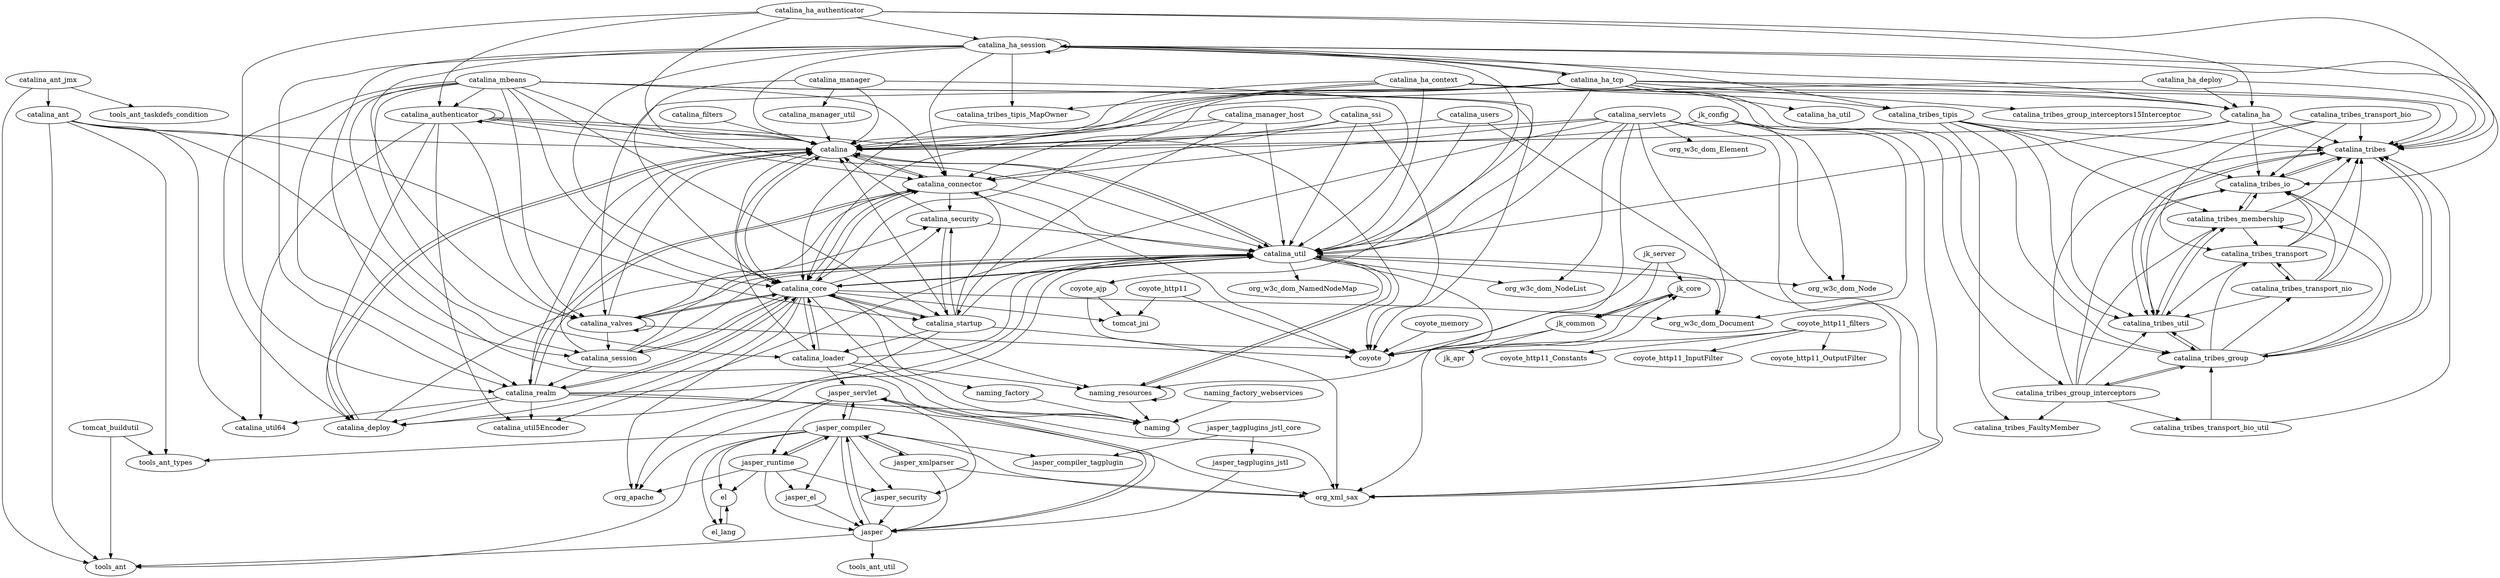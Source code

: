 digraph {
catalina_ant -> catalina
catalina_ant -> catalina_startup
catalina_ant -> catalina_util64
catalina_ant_jmx -> catalina_ant
catalina_ant_jmx -> tools_ant
catalina_ant_jmx -> tools_ant_taskdefs_condition
catalina_ant -> org_xml_sax
catalina_ant -> tools_ant
catalina_ant -> tools_ant_types
catalina_authenticator -> catalina
catalina_authenticator -> catalina_authenticator
catalina_authenticator -> catalina_connector
catalina_authenticator -> catalina_deploy
catalina_authenticator -> catalina_util
catalina_authenticator -> catalina_util5Encoder
catalina_authenticator -> catalina_util64
catalina_authenticator -> catalina_valves
catalina_authenticator -> coyote
catalina -> catalina_connector
catalina -> catalina_core
catalina -> catalina_deploy
catalina -> catalina_util
catalina_connector -> catalina
catalina_connector -> catalina_core
catalina_connector -> catalina_realm
catalina_connector -> catalina_security
catalina_connector -> catalina_util
catalina_connector -> coyote
catalina_core -> catalina
catalina_core -> catalina_connector
catalina_core -> catalina_deploy
catalina_core -> catalina_loader
catalina_core -> catalina_realm
catalina_core -> catalina_security
catalina_core -> catalina_session
catalina_core -> catalina_startup
catalina_core -> catalina_util
catalina_core -> catalina_valves
catalina_core -> naming
catalina_core -> naming_factory
catalina_core -> naming_resources
catalina_core -> org_apache
catalina_core -> org_w3c_dom_Document
catalina_core -> tomcat_jni
catalina_deploy -> catalina
catalina_deploy -> catalina_util
catalina_filters -> catalina
catalina_ha_authenticator -> catalina
catalina_ha_authenticator -> catalina_authenticator
catalina_ha_authenticator -> catalina_ha
catalina_ha_authenticator -> catalina_ha_session
catalina_ha_authenticator -> catalina_realm
catalina_ha_authenticator -> catalina_tribes
catalina_ha -> catalina
catalina_ha -> catalina_tribes
catalina_ha -> catalina_tribes_io
catalina_ha -> catalina_util
catalina_ha_context -> catalina
catalina_ha_context -> catalina_core
catalina_ha_context -> catalina_ha
catalina_ha_context -> catalina_tribes
catalina_ha_context -> catalina_tribes_tipis
catalina_ha_context -> catalina_tribes_tipis_MapOwner
catalina_ha_context -> catalina_util
catalina_ha_deploy -> catalina
catalina_ha_deploy -> catalina_ha
catalina_ha_deploy -> catalina_tribes
catalina_ha_session -> catalina
catalina_ha_session -> catalina_connector
catalina_ha_session -> catalina_core
catalina_ha_session -> catalina_ha
catalina_ha_session -> catalina_ha_session
catalina_ha_session -> catalina_ha_tcp
catalina_ha_session -> catalina_realm
catalina_ha_session -> catalina_session
catalina_ha_session -> catalina_tribes
catalina_ha_session -> catalina_tribes_io
catalina_ha_session -> catalina_tribes_tipis
catalina_ha_session -> catalina_tribes_tipis_MapOwner
catalina_ha_session -> catalina_util
catalina_ha_session -> catalina_valves
catalina_ha_tcp -> catalina
catalina_ha_tcp -> catalina_connector
catalina_ha_tcp -> catalina_core
catalina_ha_tcp -> catalina_ha
catalina_ha_tcp -> catalina_ha_session
catalina_ha_tcp -> catalina_ha_util
catalina_ha_tcp -> catalina_tribes
catalina_ha_tcp -> catalina_tribes_group
catalina_ha_tcp -> catalina_tribes_group_interceptors
catalina_ha_tcp -> catalina_tribes_group_interceptors15Interceptor
catalina_ha_tcp -> catalina_util
catalina_ha_tcp -> catalina_valves
catalina_loader -> catalina
catalina_loader -> catalina_core
catalina_loader -> catalina_util
catalina_loader -> jasper_servlet
catalina_loader -> naming
catalina_loader -> naming_resources
catalina_manager -> catalina
catalina_manager -> catalina_core
catalina_manager -> catalina_manager_util
catalina_manager -> catalina_util
catalina_manager_host -> catalina
catalina_manager_host -> catalina_core
catalina_manager_host -> catalina_startup
catalina_manager_host -> catalina_util
catalina_manager_util -> catalina
catalina_mbeans -> catalina
catalina_mbeans -> catalina_authenticator
catalina_mbeans -> catalina_connector
catalina_mbeans -> catalina_core
catalina_mbeans -> catalina_deploy
catalina_mbeans -> catalina_loader
catalina_mbeans -> catalina_realm
catalina_mbeans -> catalina_session
catalina_mbeans -> catalina_startup
catalina_mbeans -> catalina_valves
catalina_mbeans -> coyote
catalina_mbeans -> coyote_ajp
catalina_realm -> catalina
catalina_realm -> catalina_connector
catalina_realm -> catalina_core
catalina_realm -> catalina_deploy
catalina_realm -> catalina_util
catalina_realm -> catalina_util5Encoder
catalina_realm -> catalina_util64
catalina_realm -> naming
catalina_realm -> org_xml_sax
catalina_security -> catalina
catalina_security -> catalina_startup
catalina_security -> catalina_util
catalina_servlets -> catalina
catalina_servlets -> catalina_connector
catalina_servlets -> catalina_util
catalina_servlets -> catalina_util5Encoder
catalina_servlets -> naming_resources
catalina_servlets -> org_w3c_dom_Document
catalina_servlets -> org_w3c_dom_Element
catalina_servlets -> org_w3c_dom_Node
catalina_servlets -> org_w3c_dom_NodeList
catalina_servlets -> org_xml_sax
catalina_session -> catalina
catalina_session -> catalina_core
catalina_session -> catalina_realm
catalina_session -> catalina_security
catalina_session -> catalina_util
catalina_ssi -> catalina
catalina_ssi -> catalina_connector
catalina_ssi -> catalina_util
catalina_ssi -> coyote
catalina_startup -> catalina
catalina_startup -> catalina_connector
catalina_startup -> catalina_core
catalina_startup -> catalina_deploy
catalina_startup -> catalina_loader
catalina_startup -> catalina_security
catalina_startup -> catalina_util
catalina_startup -> org_xml_sax
catalina_tribes -> catalina_tribes_group
catalina_tribes -> catalina_tribes_io
catalina_tribes -> catalina_tribes_util
catalina_tribes_group -> catalina_tribes
catalina_tribes_group -> catalina_tribes_group_interceptors
catalina_tribes_group -> catalina_tribes_io
catalina_tribes_group -> catalina_tribes_membership
catalina_tribes_group -> catalina_tribes_transport
catalina_tribes_group -> catalina_tribes_transport_nio
catalina_tribes_group -> catalina_tribes_util
catalina_tribes_group_interceptors -> catalina_tribes
catalina_tribes_group_interceptors -> catalina_tribes_FaultyMember
catalina_tribes_group_interceptors -> catalina_tribes_group
catalina_tribes_group_interceptors -> catalina_tribes_io
catalina_tribes_group_interceptors -> catalina_tribes_membership
catalina_tribes_group_interceptors -> catalina_tribes_transport_bio_util
catalina_tribes_group_interceptors -> catalina_tribes_util
catalina_tribes_io -> catalina_tribes
catalina_tribes_io -> catalina_tribes_membership
catalina_tribes_io -> catalina_tribes_util
catalina_tribes_membership -> catalina_tribes
catalina_tribes_membership -> catalina_tribes_io
catalina_tribes_membership -> catalina_tribes_transport
catalina_tribes_membership -> catalina_tribes_util
catalina_tribes_tipis -> catalina_tribes
catalina_tribes_tipis -> catalina_tribes_FaultyMember
catalina_tribes_tipis -> catalina_tribes_group
catalina_tribes_tipis -> catalina_tribes_io
catalina_tribes_tipis -> catalina_tribes_membership
catalina_tribes_tipis -> catalina_tribes_util
catalina_tribes_transport_bio -> catalina_tribes
catalina_tribes_transport_bio -> catalina_tribes_io
catalina_tribes_transport_bio -> catalina_tribes_transport
catalina_tribes_transport_bio -> catalina_tribes_util
catalina_tribes_transport_bio_util -> catalina_tribes
catalina_tribes_transport_bio_util -> catalina_tribes_group
catalina_tribes_transport -> catalina_tribes
catalina_tribes_transport -> catalina_tribes_io
catalina_tribes_transport -> catalina_tribes_transport_nio
catalina_tribes_transport -> catalina_tribes_util
catalina_tribes_transport_nio -> catalina_tribes
catalina_tribes_transport_nio -> catalina_tribes_io
catalina_tribes_transport_nio -> catalina_tribes_transport
catalina_tribes_transport_nio -> catalina_tribes_util
catalina_tribes_util -> catalina_tribes
catalina_tribes_util -> catalina_tribes_group
catalina_tribes_util -> catalina_tribes_membership
catalina_users -> catalina
catalina_users -> catalina_util
catalina_users -> org_xml_sax
catalina_util -> catalina
catalina_util -> catalina_core
catalina_util -> naming_resources
catalina_util -> org_apache
catalina_util -> org_w3c_dom_Document
catalina_util -> org_w3c_dom_NamedNodeMap
catalina_util -> org_w3c_dom_Node
catalina_util -> org_w3c_dom_NodeList
catalina_util -> org_xml_sax
catalina_valves -> catalina
catalina_valves -> catalina_connector
catalina_valves -> catalina_core
catalina_valves -> catalina_session
catalina_valves -> catalina_util
catalina_valves -> catalina_valves
catalina_valves -> coyote
coyote_ajp -> coyote
coyote_ajp -> tomcat_jni
coyote_http11 -> coyote
coyote_http11_filters -> coyote
coyote_http11_filters -> coyote_http11_Constants
coyote_http11_filters -> coyote_http11_InputFilter
coyote_http11_filters -> coyote_http11_OutputFilter
coyote_http11 -> tomcat_jni
coyote_memory -> coyote
el -> el_lang
el_lang -> el
jasper_compiler -> el
jasper_compiler -> el_lang
jasper_compiler -> jasper
jasper_compiler -> jasper_compiler_tagplugin
jasper_compiler -> jasper_el
jasper_compiler -> jasper_runtime
jasper_compiler -> jasper_security
jasper_compiler -> jasper_servlet
jasper_compiler -> jasper_xmlparser
jasper_compiler -> org_xml_sax
jasper_compiler -> tools_ant
jasper_compiler -> tools_ant_types
jasper_el -> jasper
jasper -> jasper_compiler
jasper -> jasper_servlet
jasper_runtime -> el
jasper_runtime -> jasper
jasper_runtime -> jasper_compiler
jasper_runtime -> jasper_el
jasper_runtime -> jasper_security
jasper_runtime -> org_apache
jasper_security -> jasper
jasper_servlet -> jasper
jasper_servlet -> jasper_compiler
jasper_servlet -> jasper_runtime
jasper_servlet -> jasper_security
jasper_servlet -> org_apache
jasper_tagplugins_jstl_core -> jasper_compiler_tagplugin
jasper_tagplugins_jstl_core -> jasper_tagplugins_jstl
jasper_tagplugins_jstl -> jasper
jasper -> tools_ant
jasper -> tools_ant_util
jasper_xmlparser -> jasper
jasper_xmlparser -> jasper_compiler
jasper_xmlparser -> org_xml_sax
jk_apr -> jk_core
jk_common -> coyote
jk_common -> jk_apr
jk_common -> jk_core
jk_config -> catalina
jk_config -> org_w3c_dom_Document
jk_config -> org_w3c_dom_Node
jk_config -> org_xml_sax
jk_core -> coyote
jk_core -> jk_common
jk_server -> coyote
jk_server -> jk_common
jk_server -> jk_core
naming_factory -> naming
naming_factory_webservices -> naming
naming_resources -> catalina_util
naming_resources -> naming
naming_resources -> naming_resources
tomcat_buildutil -> tools_ant
tomcat_buildutil -> tools_ant_types
}
